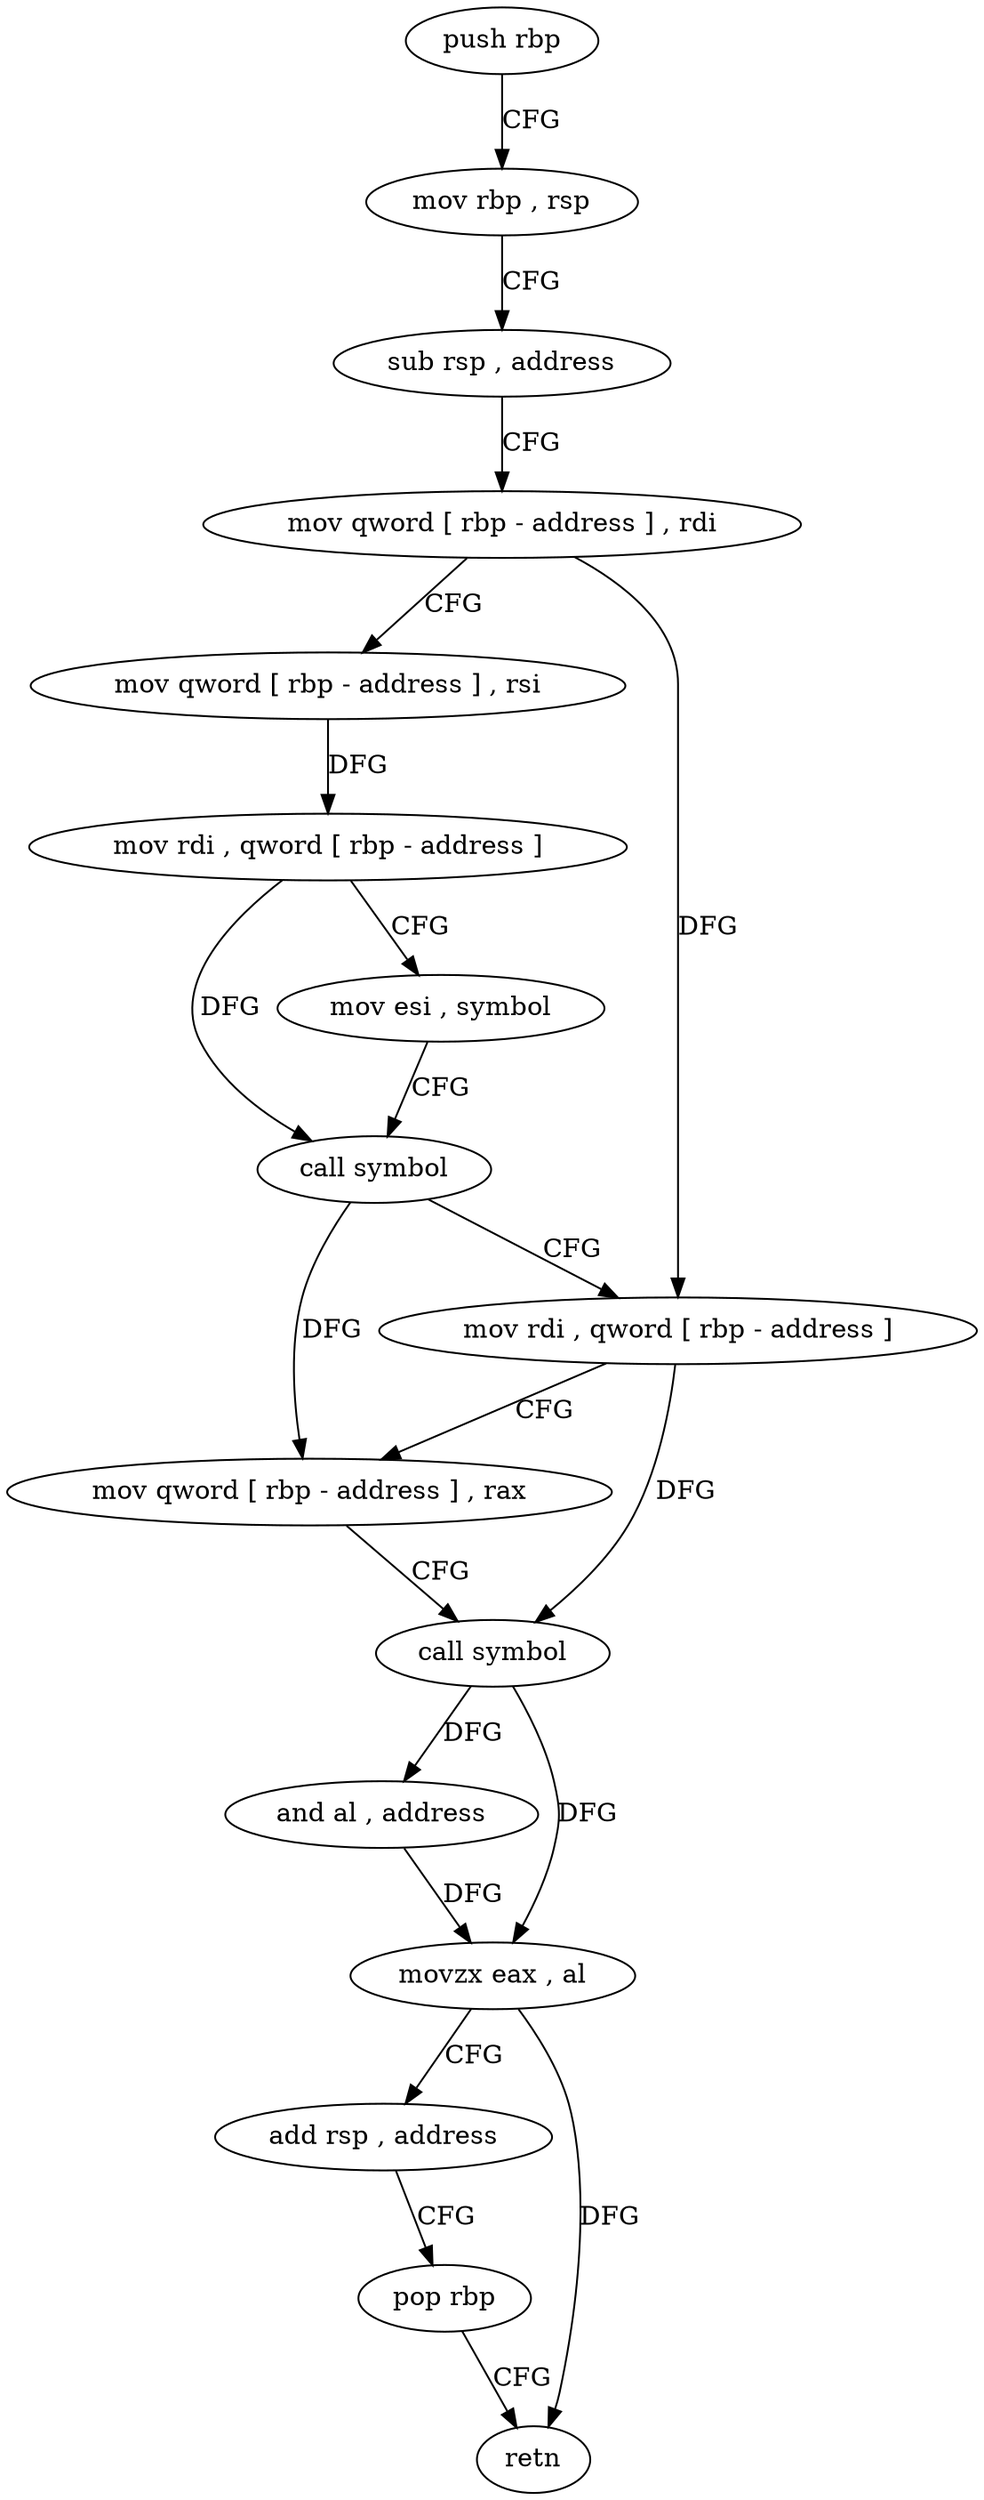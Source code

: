 digraph "func" {
"4259856" [label = "push rbp" ]
"4259857" [label = "mov rbp , rsp" ]
"4259860" [label = "sub rsp , address" ]
"4259864" [label = "mov qword [ rbp - address ] , rdi" ]
"4259868" [label = "mov qword [ rbp - address ] , rsi" ]
"4259872" [label = "mov rdi , qword [ rbp - address ]" ]
"4259876" [label = "mov esi , symbol" ]
"4259881" [label = "call symbol" ]
"4259886" [label = "mov rdi , qword [ rbp - address ]" ]
"4259890" [label = "mov qword [ rbp - address ] , rax" ]
"4259894" [label = "call symbol" ]
"4259899" [label = "and al , address" ]
"4259901" [label = "movzx eax , al" ]
"4259904" [label = "add rsp , address" ]
"4259908" [label = "pop rbp" ]
"4259909" [label = "retn" ]
"4259856" -> "4259857" [ label = "CFG" ]
"4259857" -> "4259860" [ label = "CFG" ]
"4259860" -> "4259864" [ label = "CFG" ]
"4259864" -> "4259868" [ label = "CFG" ]
"4259864" -> "4259886" [ label = "DFG" ]
"4259868" -> "4259872" [ label = "DFG" ]
"4259872" -> "4259876" [ label = "CFG" ]
"4259872" -> "4259881" [ label = "DFG" ]
"4259876" -> "4259881" [ label = "CFG" ]
"4259881" -> "4259886" [ label = "CFG" ]
"4259881" -> "4259890" [ label = "DFG" ]
"4259886" -> "4259890" [ label = "CFG" ]
"4259886" -> "4259894" [ label = "DFG" ]
"4259890" -> "4259894" [ label = "CFG" ]
"4259894" -> "4259899" [ label = "DFG" ]
"4259894" -> "4259901" [ label = "DFG" ]
"4259899" -> "4259901" [ label = "DFG" ]
"4259901" -> "4259904" [ label = "CFG" ]
"4259901" -> "4259909" [ label = "DFG" ]
"4259904" -> "4259908" [ label = "CFG" ]
"4259908" -> "4259909" [ label = "CFG" ]
}

